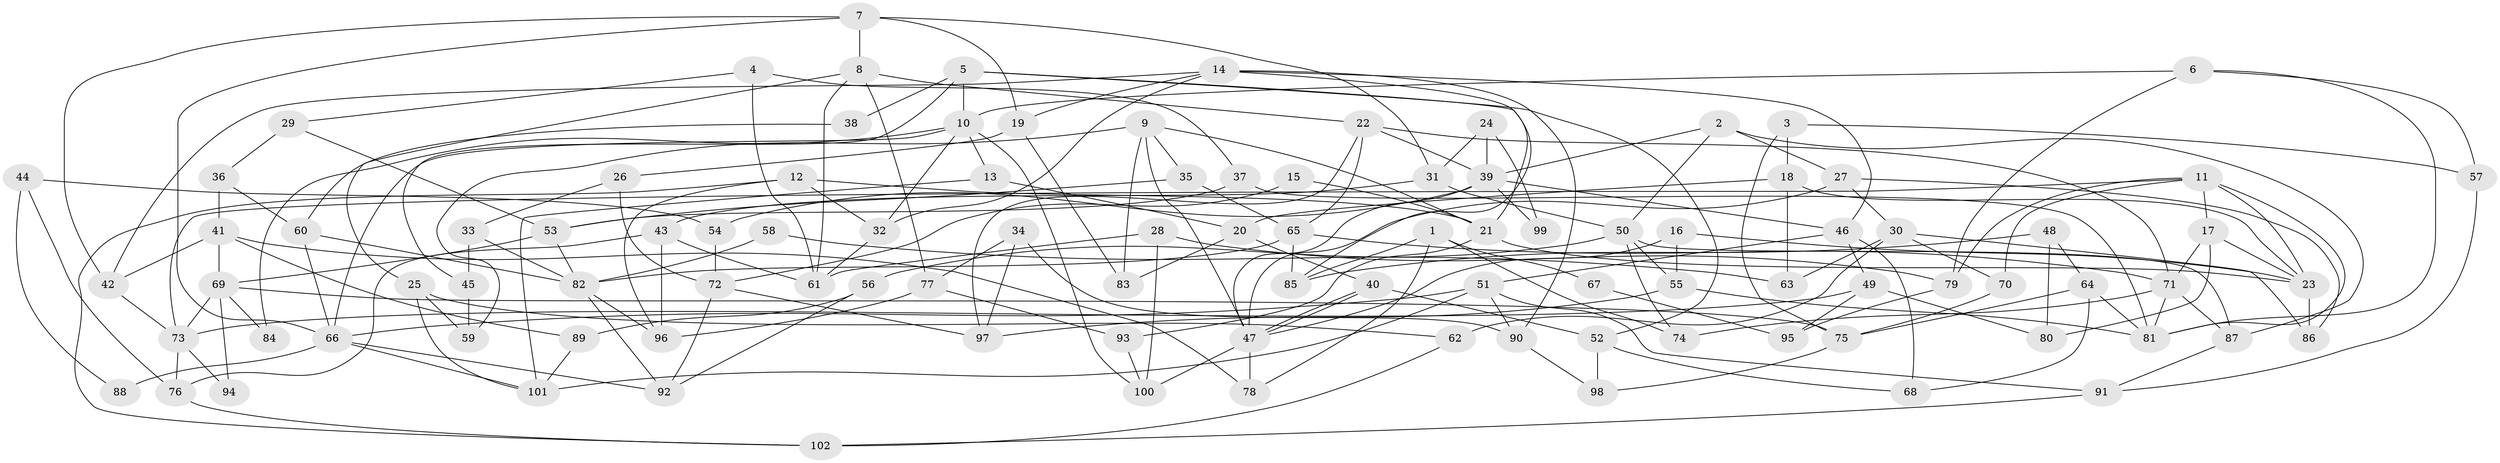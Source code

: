// Generated by graph-tools (version 1.1) at 2025/50/03/09/25 03:50:14]
// undirected, 102 vertices, 204 edges
graph export_dot {
graph [start="1"]
  node [color=gray90,style=filled];
  1;
  2;
  3;
  4;
  5;
  6;
  7;
  8;
  9;
  10;
  11;
  12;
  13;
  14;
  15;
  16;
  17;
  18;
  19;
  20;
  21;
  22;
  23;
  24;
  25;
  26;
  27;
  28;
  29;
  30;
  31;
  32;
  33;
  34;
  35;
  36;
  37;
  38;
  39;
  40;
  41;
  42;
  43;
  44;
  45;
  46;
  47;
  48;
  49;
  50;
  51;
  52;
  53;
  54;
  55;
  56;
  57;
  58;
  59;
  60;
  61;
  62;
  63;
  64;
  65;
  66;
  67;
  68;
  69;
  70;
  71;
  72;
  73;
  74;
  75;
  76;
  77;
  78;
  79;
  80;
  81;
  82;
  83;
  84;
  85;
  86;
  87;
  88;
  89;
  90;
  91;
  92;
  93;
  94;
  95;
  96;
  97;
  98;
  99;
  100;
  101;
  102;
  1 -- 74;
  1 -- 85;
  1 -- 67;
  1 -- 78;
  2 -- 87;
  2 -- 39;
  2 -- 27;
  2 -- 50;
  3 -- 18;
  3 -- 57;
  3 -- 75;
  4 -- 37;
  4 -- 61;
  4 -- 29;
  5 -- 21;
  5 -- 10;
  5 -- 38;
  5 -- 45;
  5 -- 52;
  6 -- 81;
  6 -- 10;
  6 -- 57;
  6 -- 79;
  7 -- 42;
  7 -- 8;
  7 -- 19;
  7 -- 31;
  7 -- 66;
  8 -- 25;
  8 -- 22;
  8 -- 61;
  8 -- 77;
  9 -- 59;
  9 -- 35;
  9 -- 21;
  9 -- 47;
  9 -- 83;
  10 -- 13;
  10 -- 32;
  10 -- 66;
  10 -- 84;
  10 -- 100;
  11 -- 81;
  11 -- 79;
  11 -- 17;
  11 -- 23;
  11 -- 70;
  11 -- 73;
  12 -- 21;
  12 -- 32;
  12 -- 96;
  12 -- 102;
  13 -- 20;
  13 -- 101;
  14 -- 85;
  14 -- 42;
  14 -- 19;
  14 -- 32;
  14 -- 46;
  14 -- 90;
  15 -- 72;
  15 -- 21;
  16 -- 47;
  16 -- 23;
  16 -- 55;
  17 -- 23;
  17 -- 71;
  17 -- 80;
  18 -- 20;
  18 -- 23;
  18 -- 63;
  19 -- 26;
  19 -- 83;
  20 -- 40;
  20 -- 83;
  21 -- 23;
  21 -- 93;
  22 -- 65;
  22 -- 39;
  22 -- 71;
  22 -- 97;
  23 -- 86;
  24 -- 31;
  24 -- 39;
  24 -- 99;
  25 -- 62;
  25 -- 101;
  25 -- 59;
  26 -- 72;
  26 -- 33;
  27 -- 47;
  27 -- 30;
  27 -- 86;
  28 -- 100;
  28 -- 61;
  28 -- 79;
  29 -- 36;
  29 -- 53;
  30 -- 70;
  30 -- 62;
  30 -- 63;
  30 -- 86;
  31 -- 50;
  31 -- 43;
  32 -- 61;
  33 -- 82;
  33 -- 45;
  34 -- 77;
  34 -- 90;
  34 -- 97;
  35 -- 65;
  35 -- 53;
  36 -- 41;
  36 -- 60;
  37 -- 81;
  37 -- 53;
  38 -- 60;
  39 -- 46;
  39 -- 47;
  39 -- 54;
  39 -- 99;
  40 -- 52;
  40 -- 47;
  40 -- 47;
  41 -- 78;
  41 -- 69;
  41 -- 42;
  41 -- 89;
  42 -- 73;
  43 -- 96;
  43 -- 61;
  43 -- 76;
  44 -- 54;
  44 -- 76;
  44 -- 88;
  45 -- 59;
  46 -- 51;
  46 -- 49;
  46 -- 68;
  47 -- 78;
  47 -- 100;
  48 -- 64;
  48 -- 80;
  48 -- 85;
  49 -- 73;
  49 -- 80;
  49 -- 95;
  50 -- 55;
  50 -- 56;
  50 -- 74;
  50 -- 87;
  51 -- 66;
  51 -- 91;
  51 -- 90;
  51 -- 101;
  52 -- 98;
  52 -- 68;
  53 -- 82;
  53 -- 69;
  54 -- 72;
  55 -- 97;
  55 -- 81;
  56 -- 89;
  56 -- 92;
  57 -- 91;
  58 -- 63;
  58 -- 82;
  60 -- 66;
  60 -- 82;
  62 -- 102;
  64 -- 68;
  64 -- 81;
  64 -- 75;
  65 -- 71;
  65 -- 82;
  65 -- 85;
  66 -- 88;
  66 -- 92;
  66 -- 101;
  67 -- 95;
  69 -- 75;
  69 -- 73;
  69 -- 84;
  69 -- 94;
  70 -- 75;
  71 -- 74;
  71 -- 81;
  71 -- 87;
  72 -- 92;
  72 -- 97;
  73 -- 76;
  73 -- 94;
  75 -- 98;
  76 -- 102;
  77 -- 93;
  77 -- 96;
  79 -- 95;
  82 -- 92;
  82 -- 96;
  87 -- 91;
  89 -- 101;
  90 -- 98;
  91 -- 102;
  93 -- 100;
}
